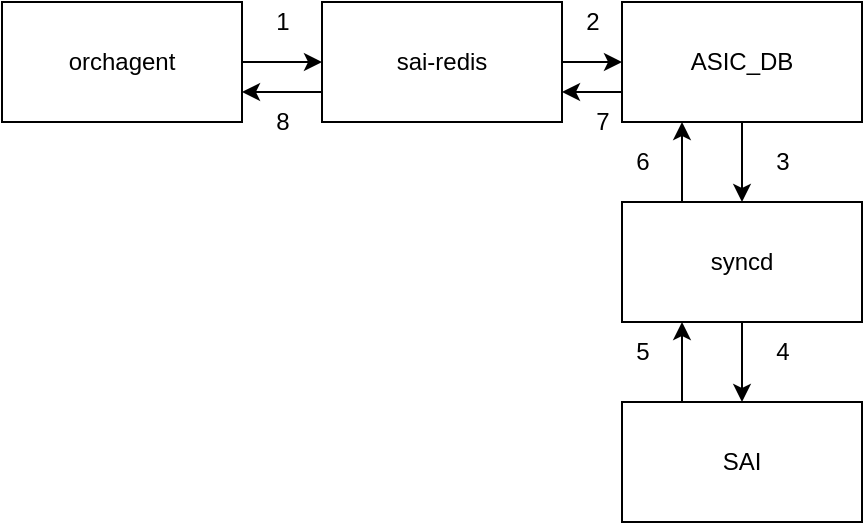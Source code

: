 <mxfile version="14.4.3" type="device"><diagram id="rPI-peKcdOpPQdg2xxdr" name="Page-1"><mxGraphModel dx="946" dy="630" grid="1" gridSize="10" guides="1" tooltips="1" connect="1" arrows="1" fold="1" page="1" pageScale="1" pageWidth="827" pageHeight="1169" math="0" shadow="0"><root><mxCell id="0"/><mxCell id="1" parent="0"/><mxCell id="a1OS5VDdymsdDnmRgD0J-6" style="edgeStyle=orthogonalEdgeStyle;rounded=0;orthogonalLoop=1;jettySize=auto;html=1;entryX=0;entryY=0.5;entryDx=0;entryDy=0;" edge="1" parent="1" source="a1OS5VDdymsdDnmRgD0J-1" target="a1OS5VDdymsdDnmRgD0J-2"><mxGeometry relative="1" as="geometry"/></mxCell><mxCell id="a1OS5VDdymsdDnmRgD0J-1" value="orchagent" style="rounded=0;whiteSpace=wrap;html=1;" vertex="1" parent="1"><mxGeometry x="220" y="260" width="120" height="60" as="geometry"/></mxCell><mxCell id="a1OS5VDdymsdDnmRgD0J-7" style="edgeStyle=orthogonalEdgeStyle;rounded=0;orthogonalLoop=1;jettySize=auto;html=1;entryX=0;entryY=0.5;entryDx=0;entryDy=0;" edge="1" parent="1" source="a1OS5VDdymsdDnmRgD0J-2" target="a1OS5VDdymsdDnmRgD0J-3"><mxGeometry relative="1" as="geometry"/></mxCell><mxCell id="a1OS5VDdymsdDnmRgD0J-10" style="edgeStyle=orthogonalEdgeStyle;rounded=0;orthogonalLoop=1;jettySize=auto;html=1;exitX=0;exitY=0.75;exitDx=0;exitDy=0;entryX=1;entryY=0.75;entryDx=0;entryDy=0;" edge="1" parent="1" source="a1OS5VDdymsdDnmRgD0J-2" target="a1OS5VDdymsdDnmRgD0J-1"><mxGeometry relative="1" as="geometry"/></mxCell><mxCell id="a1OS5VDdymsdDnmRgD0J-2" value="sai-redis" style="rounded=0;whiteSpace=wrap;html=1;" vertex="1" parent="1"><mxGeometry x="380" y="260" width="120" height="60" as="geometry"/></mxCell><mxCell id="a1OS5VDdymsdDnmRgD0J-8" style="edgeStyle=orthogonalEdgeStyle;rounded=0;orthogonalLoop=1;jettySize=auto;html=1;entryX=0.5;entryY=0;entryDx=0;entryDy=0;" edge="1" parent="1" source="a1OS5VDdymsdDnmRgD0J-3" target="a1OS5VDdymsdDnmRgD0J-4"><mxGeometry relative="1" as="geometry"/></mxCell><mxCell id="a1OS5VDdymsdDnmRgD0J-13" style="edgeStyle=orthogonalEdgeStyle;rounded=0;orthogonalLoop=1;jettySize=auto;html=1;exitX=0;exitY=0.75;exitDx=0;exitDy=0;entryX=1;entryY=0.75;entryDx=0;entryDy=0;" edge="1" parent="1" source="a1OS5VDdymsdDnmRgD0J-3" target="a1OS5VDdymsdDnmRgD0J-2"><mxGeometry relative="1" as="geometry"/></mxCell><mxCell id="a1OS5VDdymsdDnmRgD0J-3" value="ASIC_DB" style="rounded=0;whiteSpace=wrap;html=1;" vertex="1" parent="1"><mxGeometry x="530" y="260" width="120" height="60" as="geometry"/></mxCell><mxCell id="a1OS5VDdymsdDnmRgD0J-9" style="edgeStyle=orthogonalEdgeStyle;rounded=0;orthogonalLoop=1;jettySize=auto;html=1;entryX=0.5;entryY=0;entryDx=0;entryDy=0;" edge="1" parent="1" source="a1OS5VDdymsdDnmRgD0J-4" target="a1OS5VDdymsdDnmRgD0J-5"><mxGeometry relative="1" as="geometry"/></mxCell><mxCell id="a1OS5VDdymsdDnmRgD0J-12" style="edgeStyle=orthogonalEdgeStyle;rounded=0;orthogonalLoop=1;jettySize=auto;html=1;exitX=0.25;exitY=0;exitDx=0;exitDy=0;entryX=0.25;entryY=1;entryDx=0;entryDy=0;" edge="1" parent="1" source="a1OS5VDdymsdDnmRgD0J-4" target="a1OS5VDdymsdDnmRgD0J-3"><mxGeometry relative="1" as="geometry"/></mxCell><mxCell id="a1OS5VDdymsdDnmRgD0J-4" value="syncd" style="rounded=0;whiteSpace=wrap;html=1;" vertex="1" parent="1"><mxGeometry x="530" y="360" width="120" height="60" as="geometry"/></mxCell><mxCell id="a1OS5VDdymsdDnmRgD0J-11" style="edgeStyle=orthogonalEdgeStyle;rounded=0;orthogonalLoop=1;jettySize=auto;html=1;exitX=0.25;exitY=0;exitDx=0;exitDy=0;entryX=0.25;entryY=1;entryDx=0;entryDy=0;" edge="1" parent="1" source="a1OS5VDdymsdDnmRgD0J-5" target="a1OS5VDdymsdDnmRgD0J-4"><mxGeometry relative="1" as="geometry"/></mxCell><mxCell id="a1OS5VDdymsdDnmRgD0J-5" value="SAI" style="rounded=0;whiteSpace=wrap;html=1;" vertex="1" parent="1"><mxGeometry x="530" y="460" width="120" height="60" as="geometry"/></mxCell><mxCell id="a1OS5VDdymsdDnmRgD0J-14" value="1" style="text;html=1;align=center;verticalAlign=middle;resizable=0;points=[];autosize=1;" vertex="1" parent="1"><mxGeometry x="350" y="260" width="20" height="20" as="geometry"/></mxCell><mxCell id="a1OS5VDdymsdDnmRgD0J-15" value="2" style="text;html=1;align=center;verticalAlign=middle;resizable=0;points=[];autosize=1;" vertex="1" parent="1"><mxGeometry x="505" y="260" width="20" height="20" as="geometry"/></mxCell><mxCell id="a1OS5VDdymsdDnmRgD0J-16" value="3" style="text;html=1;align=center;verticalAlign=middle;resizable=0;points=[];autosize=1;" vertex="1" parent="1"><mxGeometry x="600" y="330" width="20" height="20" as="geometry"/></mxCell><mxCell id="a1OS5VDdymsdDnmRgD0J-17" value="4" style="text;html=1;align=center;verticalAlign=middle;resizable=0;points=[];autosize=1;" vertex="1" parent="1"><mxGeometry x="600" y="425" width="20" height="20" as="geometry"/></mxCell><mxCell id="a1OS5VDdymsdDnmRgD0J-18" value="5" style="text;html=1;align=center;verticalAlign=middle;resizable=0;points=[];autosize=1;" vertex="1" parent="1"><mxGeometry x="530" y="425" width="20" height="20" as="geometry"/></mxCell><mxCell id="a1OS5VDdymsdDnmRgD0J-19" value="6" style="text;html=1;align=center;verticalAlign=middle;resizable=0;points=[];autosize=1;" vertex="1" parent="1"><mxGeometry x="530" y="330" width="20" height="20" as="geometry"/></mxCell><mxCell id="a1OS5VDdymsdDnmRgD0J-20" value="7" style="text;html=1;align=center;verticalAlign=middle;resizable=0;points=[];autosize=1;" vertex="1" parent="1"><mxGeometry x="510" y="310" width="20" height="20" as="geometry"/></mxCell><mxCell id="a1OS5VDdymsdDnmRgD0J-21" value="8" style="text;html=1;align=center;verticalAlign=middle;resizable=0;points=[];autosize=1;" vertex="1" parent="1"><mxGeometry x="350" y="310" width="20" height="20" as="geometry"/></mxCell></root></mxGraphModel></diagram></mxfile>